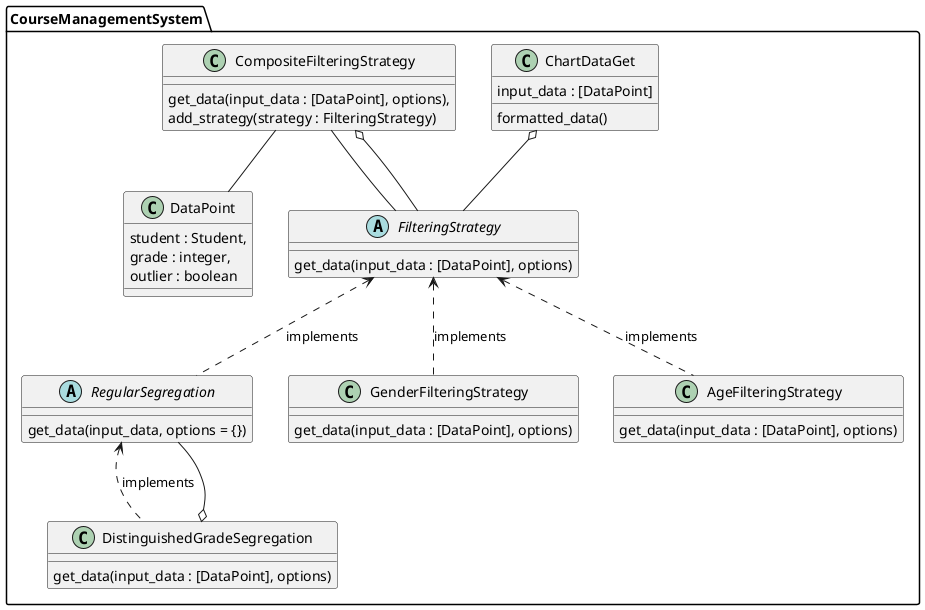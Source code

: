 @startuml

package CourseManagementSystem {
  class ChartDataGet {
    input_data : [DataPoint]
    formatted_data()
  }

  abstract class FilteringStrategy {
    get_data(input_data : [DataPoint], options)
  }

  abstract class RegularSegregation {
    get_data(input_data, options = {})
  }

  class DataPoint {
    student : Student,
    grade : integer,
    outlier : boolean
  }

  class CompositeFilteringStrategy {
    get_data(input_data : [DataPoint], options),
    add_strategy(strategy : FilteringStrategy)
  }

  class GenderFilteringStrategy {
    get_data(input_data : [DataPoint], options)
  }

  class AgeFilteringStrategy {
    get_data(input_data : [DataPoint], options)
  }

  class DistinguishedGradeSegregation {
    get_data(input_data : [DataPoint], options)
  }

  ChartDataGet o-- FilteringStrategy
  FilteringStrategy <.. GenderFilteringStrategy : "implements"
  FilteringStrategy <.. AgeFilteringStrategy : "implements"
  FilteringStrategy <.. RegularSegregation : "implements"
  RegularSegregation <.. DistinguishedGradeSegregation : "implements"
  DistinguishedGradeSegregation o-- RegularSegregation
  CompositeFilteringStrategy -- FilteringStrategy
  CompositeFilteringStrategy o-- FilteringStrategy
  CompositeFilteringStrategy -- DataPoint
}

@enduml

